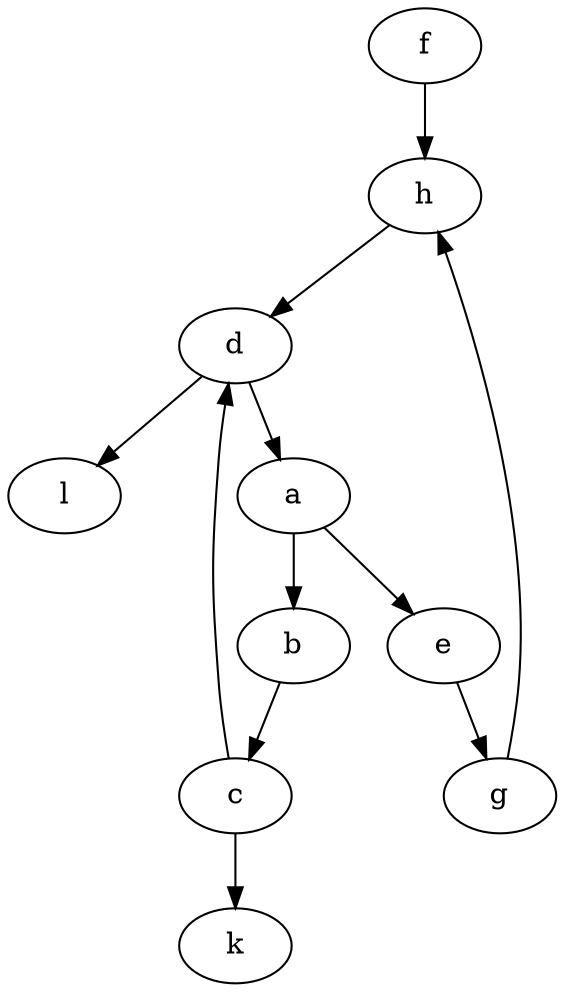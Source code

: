 digraph G {
  f -> h;
  a -> b;
  a -> e;
  h -> d;
  b -> c;
  c -> d;
  e -> g;
  d -> a;
  g -> h;
  c -> k;
  d -> l;
}
